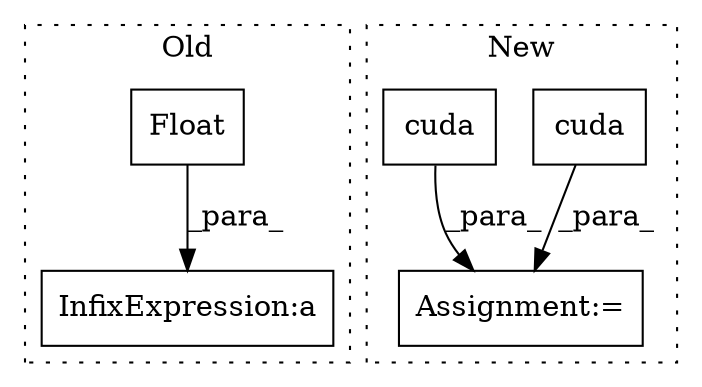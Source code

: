 digraph G {
subgraph cluster0 {
1 [label="Float" a="32" s="5394" l="7" shape="box"];
5 [label="InfixExpression:a" a="27" s="5417" l="3" shape="box"];
label = "Old";
style="dotted";
}
subgraph cluster1 {
2 [label="cuda" a="32" s="5465" l="6" shape="box"];
3 [label="Assignment:=" a="7" s="5928" l="2" shape="box"];
4 [label="cuda" a="32" s="5389" l="6" shape="box"];
label = "New";
style="dotted";
}
1 -> 5 [label="_para_"];
2 -> 3 [label="_para_"];
4 -> 3 [label="_para_"];
}